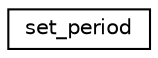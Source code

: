 digraph "Graphical Class Hierarchy"
{
 // INTERACTIVE_SVG=YES
 // LATEX_PDF_SIZE
  edge [fontname="Helvetica",fontsize="10",labelfontname="Helvetica",labelfontsize="10"];
  node [fontname="Helvetica",fontsize="10",shape=record];
  rankdir="LR";
  Node0 [label="set_period",height=0.2,width=0.4,color="black", fillcolor="white", style="filled",URL="$interfaceastronomy__mod_1_1set__period.html",tooltip="Sets the length of a year for the calendar in use."];
}
